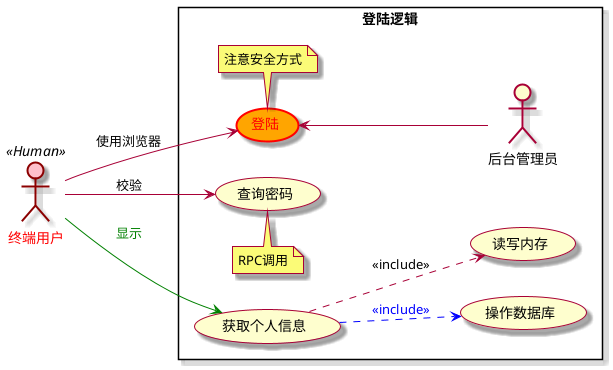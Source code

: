 @startuml
skin rose
'skinparam actorStyle awesome|Hollow

'default direction
' top to bottom direction
left to right direction

actor "终端用户" as User << Human >> #pink;line:darkred;line.bold;text:red

rectangle 登陆逻辑 {
    actor "后台管理员" as Admin

    usecase "登陆" as Login #orange;line:red;line.bold;text:red
    note bottom: 注意安全方式
    usecase "查询密码" as Query
    note top : RPC调用

    usecase "获取个人信息" as GetInfo
    usecase "操作数据库" as Database
    GetInfo ..> Database #blue;line.dashed;text:blue : <<include>>
    usecase "读写内存" as CacheMemery
    GetInfo ..> CacheMemery : <<include>>
}

User --> Login : 使用浏览器
User --> Query : 校验
User --> GetInfo #green;text:green : 显示

Admin -u-> Login
@enduml